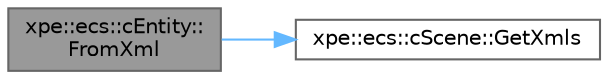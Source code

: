 digraph "xpe::ecs::cEntity::FromXml"
{
 // LATEX_PDF_SIZE
  bgcolor="transparent";
  edge [fontname=Helvetica,fontsize=10,labelfontname=Helvetica,labelfontsize=10];
  node [fontname=Helvetica,fontsize=10,shape=box,height=0.2,width=0.4];
  rankdir="LR";
  Node1 [id="Node000001",label="xpe::ecs::cEntity::\lFromXml",height=0.2,width=0.4,color="gray40", fillcolor="grey60", style="filled", fontcolor="black",tooltip=" "];
  Node1 -> Node2 [id="edge2_Node000001_Node000002",color="steelblue1",style="solid",tooltip=" "];
  Node2 [id="Node000002",label="xpe::ecs::cScene::GetXmls",height=0.2,width=0.4,color="grey40", fillcolor="white", style="filled",URL="$classxpe_1_1ecs_1_1c_scene.html#a2b882d4b7b0d933d04c7f2d72eda864e",tooltip=" "];
}
